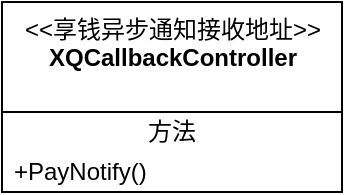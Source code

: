<mxfile version="14.4.4" type="github">
  <diagram id="C5RBs43oDa-KdzZeNtuy" name="Page-1">
    <mxGraphModel dx="1422" dy="794" grid="1" gridSize="10" guides="1" tooltips="1" connect="1" arrows="1" fold="1" page="1" pageScale="1" pageWidth="827" pageHeight="1169" math="0" shadow="0">
      <root>
        <mxCell id="WIyWlLk6GJQsqaUBKTNV-0" />
        <mxCell id="WIyWlLk6GJQsqaUBKTNV-1" parent="WIyWlLk6GJQsqaUBKTNV-0" />
        <mxCell id="4BXCVqnNxp8ddijggPDn-0" value="&amp;lt;&amp;lt;享钱异步通知接收地址&amp;gt;&amp;gt;&lt;br&gt;&lt;b&gt;XQCallbackController&lt;/b&gt;" style="swimlane;fontStyle=0;align=center;verticalAlign=top;childLayout=stackLayout;horizontal=1;startSize=55;horizontalStack=0;resizeParent=1;resizeParentMax=0;resizeLast=0;collapsible=0;marginBottom=0;html=1;" vertex="1" parent="WIyWlLk6GJQsqaUBKTNV-1">
          <mxGeometry x="40" y="80" width="170" height="95" as="geometry" />
        </mxCell>
        <mxCell id="4BXCVqnNxp8ddijggPDn-6" value="方法" style="text;html=1;strokeColor=none;fillColor=none;align=center;verticalAlign=middle;spacingLeft=4;spacingRight=4;overflow=hidden;rotatable=0;points=[[0,0.5],[1,0.5]];portConstraint=eastwest;" vertex="1" parent="4BXCVqnNxp8ddijggPDn-0">
          <mxGeometry y="55" width="170" height="20" as="geometry" />
        </mxCell>
        <mxCell id="4BXCVqnNxp8ddijggPDn-7" value="+PayNotify()" style="text;html=1;strokeColor=none;fillColor=none;align=left;verticalAlign=middle;spacingLeft=4;spacingRight=4;overflow=hidden;rotatable=0;points=[[0,0.5],[1,0.5]];portConstraint=eastwest;" vertex="1" parent="4BXCVqnNxp8ddijggPDn-0">
          <mxGeometry y="75" width="170" height="20" as="geometry" />
        </mxCell>
      </root>
    </mxGraphModel>
  </diagram>
</mxfile>
